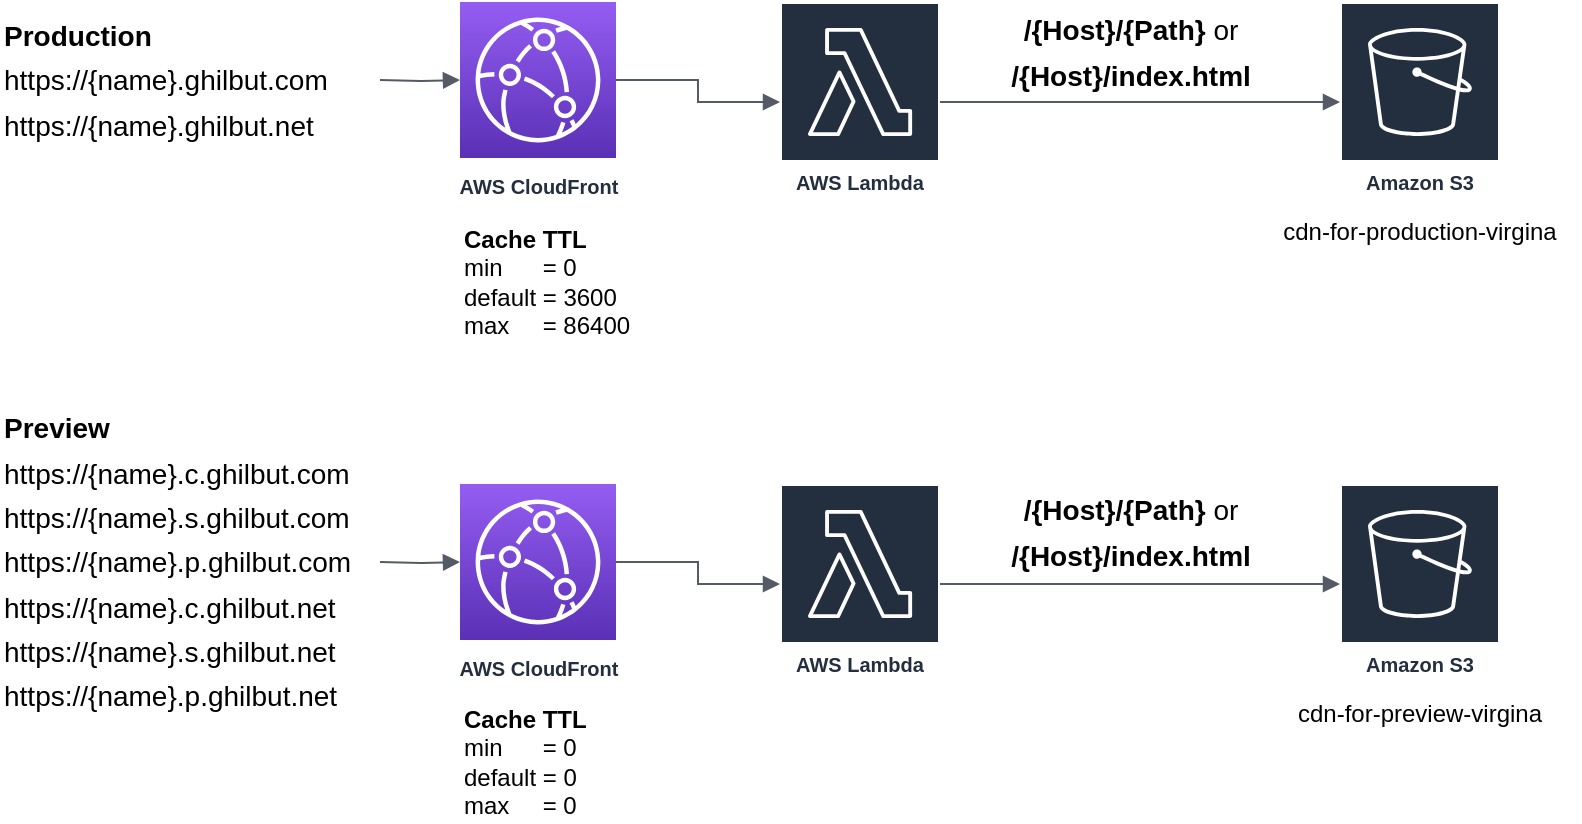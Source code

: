 <mxfile version="15.9.1" type="github"><diagram id="xLFqWi3FB2_A9yUpBGQc" name="Page-1"><mxGraphModel dx="1298" dy="834" grid="1" gridSize="10" guides="1" tooltips="1" connect="1" arrows="1" fold="1" page="1" pageScale="1" pageWidth="850" pageHeight="1100" math="0" shadow="0"><root><mxCell id="0"/><mxCell id="1" parent="0"/><mxCell id="aI0L6dxZDJCgJwRQTPGV-1" value="&lt;font style=&quot;font-size: 10px&quot;&gt;&lt;b&gt;AWS CloudFront&lt;/b&gt;&lt;/font&gt;" style="points=[[0,0,0],[0.25,0,0],[0.5,0,0],[0.75,0,0],[1,0,0],[0,1,0],[0.25,1,0],[0.5,1,0],[0.75,1,0],[1,1,0],[0,0.25,0],[0,0.5,0],[0,0.75,0],[1,0.25,0],[1,0.5,0],[1,0.75,0]];outlineConnect=0;fontColor=#232F3E;gradientColor=#945DF2;gradientDirection=north;fillColor=#5A30B5;strokeColor=#ffffff;dashed=0;verticalLabelPosition=bottom;verticalAlign=top;align=center;html=1;fontSize=12;fontStyle=0;aspect=fixed;shape=mxgraph.aws4.resourceIcon;resIcon=mxgraph.aws4.cloudfront;" vertex="1" parent="1"><mxGeometry x="280" y="200" width="78" height="78" as="geometry"/></mxCell><mxCell id="aI0L6dxZDJCgJwRQTPGV-2" value="AWS Lambda" style="outlineConnect=0;fontColor=#232F3E;gradientColor=none;strokeColor=#ffffff;fillColor=#232F3E;dashed=0;verticalLabelPosition=middle;verticalAlign=bottom;align=center;html=1;whiteSpace=wrap;fontSize=10;fontStyle=1;spacing=3;shape=mxgraph.aws4.productIcon;prIcon=mxgraph.aws4.lambda;" vertex="1" parent="1"><mxGeometry x="440" y="200" width="80" height="100" as="geometry"/></mxCell><mxCell id="aI0L6dxZDJCgJwRQTPGV-3" value="Amazon S3" style="outlineConnect=0;fontColor=#232F3E;gradientColor=none;strokeColor=#ffffff;fillColor=#232F3E;dashed=0;verticalLabelPosition=middle;verticalAlign=bottom;align=center;html=1;whiteSpace=wrap;fontSize=10;fontStyle=1;spacing=3;shape=mxgraph.aws4.productIcon;prIcon=mxgraph.aws4.s3;" vertex="1" parent="1"><mxGeometry x="720" y="200" width="80" height="100" as="geometry"/></mxCell><mxCell id="aI0L6dxZDJCgJwRQTPGV-4" value="&lt;font style=&quot;font-size: 10px&quot;&gt;&lt;b&gt;AWS CloudFront&lt;/b&gt;&lt;/font&gt;" style="points=[[0,0,0],[0.25,0,0],[0.5,0,0],[0.75,0,0],[1,0,0],[0,1,0],[0.25,1,0],[0.5,1,0],[0.75,1,0],[1,1,0],[0,0.25,0],[0,0.5,0],[0,0.75,0],[1,0.25,0],[1,0.5,0],[1,0.75,0]];outlineConnect=0;fontColor=#232F3E;gradientColor=#945DF2;gradientDirection=north;fillColor=#5A30B5;strokeColor=#ffffff;dashed=0;verticalLabelPosition=bottom;verticalAlign=top;align=center;html=1;fontSize=12;fontStyle=0;aspect=fixed;shape=mxgraph.aws4.resourceIcon;resIcon=mxgraph.aws4.cloudfront;" vertex="1" parent="1"><mxGeometry x="280" y="441" width="78" height="78" as="geometry"/></mxCell><mxCell id="aI0L6dxZDJCgJwRQTPGV-5" value="" style="edgeStyle=orthogonalEdgeStyle;html=1;endArrow=block;elbow=vertical;startArrow=none;endFill=1;strokeColor=#545B64;rounded=0;entryX=0;entryY=0.5;entryDx=0;entryDy=0;entryPerimeter=0;" edge="1" parent="1" target="aI0L6dxZDJCgJwRQTPGV-1"><mxGeometry width="100" relative="1" as="geometry"><mxPoint x="240" y="239" as="sourcePoint"/><mxPoint x="260" y="230" as="targetPoint"/></mxGeometry></mxCell><mxCell id="aI0L6dxZDJCgJwRQTPGV-6" value="&lt;font style=&quot;font-size: 14px ; line-height: 160%&quot;&gt;&lt;b&gt;Production&lt;br&gt;&lt;/b&gt;https://{name}.ghilbut.com&lt;br&gt;https://{name}.ghilbut.net&lt;br&gt;&lt;/font&gt;" style="text;html=1;align=left;verticalAlign=middle;resizable=0;points=[];autosize=1;strokeColor=none;" vertex="1" parent="1"><mxGeometry x="50" y="204" width="180" height="70" as="geometry"/></mxCell><mxCell id="aI0L6dxZDJCgJwRQTPGV-7" value="&lt;font style=&quot;font-size: 14px ; line-height: 160%&quot;&gt;&lt;b&gt;Preview&lt;/b&gt;&lt;br&gt;https://{name}.c.ghilbut.com&lt;br&gt;https://{name}.s.ghilbut.com&lt;br&gt;https://{name}.p.ghilbut.com&lt;br&gt;https://{name}.c.ghilbut.net&lt;br&gt;https://{name}.s.ghilbut.net&lt;br&gt;https://{name}.p.ghilbut.net&lt;br&gt;&lt;/font&gt;" style="text;html=1;align=left;verticalAlign=middle;resizable=0;points=[];autosize=1;strokeColor=none;" vertex="1" parent="1"><mxGeometry x="50" y="400" width="190" height="160" as="geometry"/></mxCell><mxCell id="aI0L6dxZDJCgJwRQTPGV-8" value="" style="edgeStyle=orthogonalEdgeStyle;html=1;endArrow=block;elbow=vertical;startArrow=none;endFill=1;strokeColor=#545B64;rounded=0;entryX=0;entryY=0.5;entryDx=0;entryDy=0;entryPerimeter=0;" edge="1" parent="1" target="aI0L6dxZDJCgJwRQTPGV-4"><mxGeometry width="100" relative="1" as="geometry"><mxPoint x="240" y="480" as="sourcePoint"/><mxPoint x="290" y="330" as="targetPoint"/></mxGeometry></mxCell><mxCell id="aI0L6dxZDJCgJwRQTPGV-9" value="" style="edgeStyle=orthogonalEdgeStyle;html=1;endArrow=block;elbow=vertical;startArrow=none;endFill=1;strokeColor=#545B64;rounded=0;" edge="1" parent="1" source="aI0L6dxZDJCgJwRQTPGV-2" target="aI0L6dxZDJCgJwRQTPGV-3"><mxGeometry width="100" relative="1" as="geometry"><mxPoint x="620" y="192" as="sourcePoint"/><mxPoint x="720" y="192" as="targetPoint"/></mxGeometry></mxCell><mxCell id="aI0L6dxZDJCgJwRQTPGV-10" value="&lt;font style=&quot;font-size: 14px ; line-height: 160%&quot;&gt;&lt;b&gt;/{Host}/{Path}&lt;/b&gt; or&lt;br&gt;&lt;b&gt;/{Host}/index.html&lt;/b&gt;&lt;br&gt;&lt;/font&gt;" style="text;html=1;align=center;verticalAlign=middle;resizable=0;points=[];autosize=1;strokeColor=none;" vertex="1" parent="1"><mxGeometry x="545" y="200" width="140" height="50" as="geometry"/></mxCell><mxCell id="aI0L6dxZDJCgJwRQTPGV-11" value="AWS Lambda" style="outlineConnect=0;fontColor=#232F3E;gradientColor=none;strokeColor=#ffffff;fillColor=#232F3E;dashed=0;verticalLabelPosition=middle;verticalAlign=bottom;align=center;html=1;whiteSpace=wrap;fontSize=10;fontStyle=1;spacing=3;shape=mxgraph.aws4.productIcon;prIcon=mxgraph.aws4.lambda;" vertex="1" parent="1"><mxGeometry x="440" y="441" width="80" height="100" as="geometry"/></mxCell><mxCell id="aI0L6dxZDJCgJwRQTPGV-12" value="Amazon S3" style="outlineConnect=0;fontColor=#232F3E;gradientColor=none;strokeColor=#ffffff;fillColor=#232F3E;dashed=0;verticalLabelPosition=middle;verticalAlign=bottom;align=center;html=1;whiteSpace=wrap;fontSize=10;fontStyle=1;spacing=3;shape=mxgraph.aws4.productIcon;prIcon=mxgraph.aws4.s3;" vertex="1" parent="1"><mxGeometry x="720" y="441" width="80" height="100" as="geometry"/></mxCell><mxCell id="aI0L6dxZDJCgJwRQTPGV-13" value="" style="edgeStyle=orthogonalEdgeStyle;html=1;endArrow=block;elbow=vertical;startArrow=none;endFill=1;strokeColor=#545B64;rounded=0;" edge="1" parent="1" source="aI0L6dxZDJCgJwRQTPGV-11" target="aI0L6dxZDJCgJwRQTPGV-12"><mxGeometry width="100" relative="1" as="geometry"><mxPoint x="620" y="433" as="sourcePoint"/><mxPoint x="720" y="433" as="targetPoint"/></mxGeometry></mxCell><mxCell id="aI0L6dxZDJCgJwRQTPGV-14" value="" style="edgeStyle=orthogonalEdgeStyle;html=1;endArrow=block;elbow=vertical;startArrow=none;endFill=1;strokeColor=#545B64;rounded=0;exitX=1;exitY=0.5;exitDx=0;exitDy=0;exitPerimeter=0;" edge="1" parent="1" source="aI0L6dxZDJCgJwRQTPGV-1" target="aI0L6dxZDJCgJwRQTPGV-2"><mxGeometry width="100" relative="1" as="geometry"><mxPoint x="250" y="249" as="sourcePoint"/><mxPoint x="430" y="239" as="targetPoint"/></mxGeometry></mxCell><mxCell id="aI0L6dxZDJCgJwRQTPGV-15" value="" style="edgeStyle=orthogonalEdgeStyle;html=1;endArrow=block;elbow=vertical;startArrow=none;endFill=1;strokeColor=#545B64;rounded=0;" edge="1" parent="1" source="aI0L6dxZDJCgJwRQTPGV-4" target="aI0L6dxZDJCgJwRQTPGV-11"><mxGeometry width="100" relative="1" as="geometry"><mxPoint x="368" y="210" as="sourcePoint"/><mxPoint x="450" y="221" as="targetPoint"/></mxGeometry></mxCell><mxCell id="aI0L6dxZDJCgJwRQTPGV-16" value="cdn-for-preview-virgina" style="text;html=1;strokeColor=none;fillColor=none;align=center;verticalAlign=middle;whiteSpace=wrap;rounded=0;" vertex="1" parent="1"><mxGeometry x="680" y="541" width="160" height="30" as="geometry"/></mxCell><mxCell id="aI0L6dxZDJCgJwRQTPGV-17" value="cdn-for-production-virgina" style="text;html=1;strokeColor=none;fillColor=none;align=center;verticalAlign=middle;whiteSpace=wrap;rounded=0;" vertex="1" parent="1"><mxGeometry x="680" y="300" width="160" height="30" as="geometry"/></mxCell><mxCell id="aI0L6dxZDJCgJwRQTPGV-18" value="&lt;b&gt;Cache TTL&lt;br&gt;&lt;/b&gt;min&amp;nbsp; &amp;nbsp; &amp;nbsp; = 0&lt;br&gt;default = 3600&lt;br&gt;max&amp;nbsp; &amp;nbsp; &amp;nbsp;= 86400" style="text;html=1;strokeColor=none;fillColor=none;align=left;verticalAlign=middle;whiteSpace=wrap;rounded=0;" vertex="1" parent="1"><mxGeometry x="280" y="310" width="92" height="60" as="geometry"/></mxCell><mxCell id="aI0L6dxZDJCgJwRQTPGV-19" value="&lt;b&gt;Cache TTL&lt;br&gt;&lt;/b&gt;min&amp;nbsp; &amp;nbsp; &amp;nbsp; = 0&lt;br&gt;default = 0&lt;br&gt;max&amp;nbsp; &amp;nbsp; &amp;nbsp;= 0" style="text;html=1;strokeColor=none;fillColor=none;align=left;verticalAlign=middle;whiteSpace=wrap;rounded=0;" vertex="1" parent="1"><mxGeometry x="280" y="550" width="92" height="60" as="geometry"/></mxCell><mxCell id="aI0L6dxZDJCgJwRQTPGV-20" value="&lt;font style=&quot;font-size: 14px ; line-height: 160%&quot;&gt;&lt;b&gt;/{Host}/{Path}&lt;/b&gt; or&lt;br&gt;&lt;b&gt;/{Host}/index.html&lt;/b&gt;&lt;br&gt;&lt;/font&gt;" style="text;html=1;align=center;verticalAlign=middle;resizable=0;points=[];autosize=1;strokeColor=none;" vertex="1" parent="1"><mxGeometry x="545" y="440" width="140" height="50" as="geometry"/></mxCell></root></mxGraphModel></diagram></mxfile>